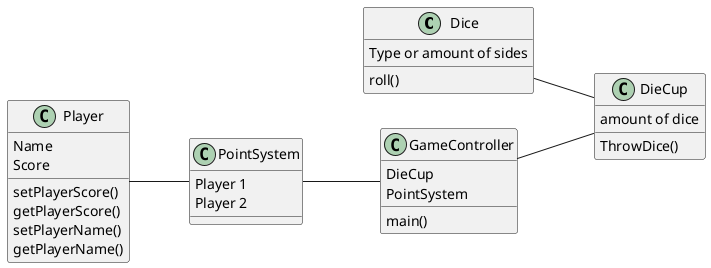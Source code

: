 @startuml
'https://plantuml.com/class-diagram
left to right direction

class Dice {
Type or amount of sides
}
Dice : roll()

class Player{
Name
Score
}
Player : setPlayerScore()
Player : getPlayerScore()
Player : setPlayerName()
Player : getPlayerName()

class DieCup {
amount of dice
}
DieCup : ThrowDice()

class PointSystem {
Player 1
Player 2
}

class GameController {
DieCup
PointSystem
}
GameController : main()



GameController -- DieCup
Dice -- DieCup
Player --PointSystem
PointSystem -- GameController


@enduml